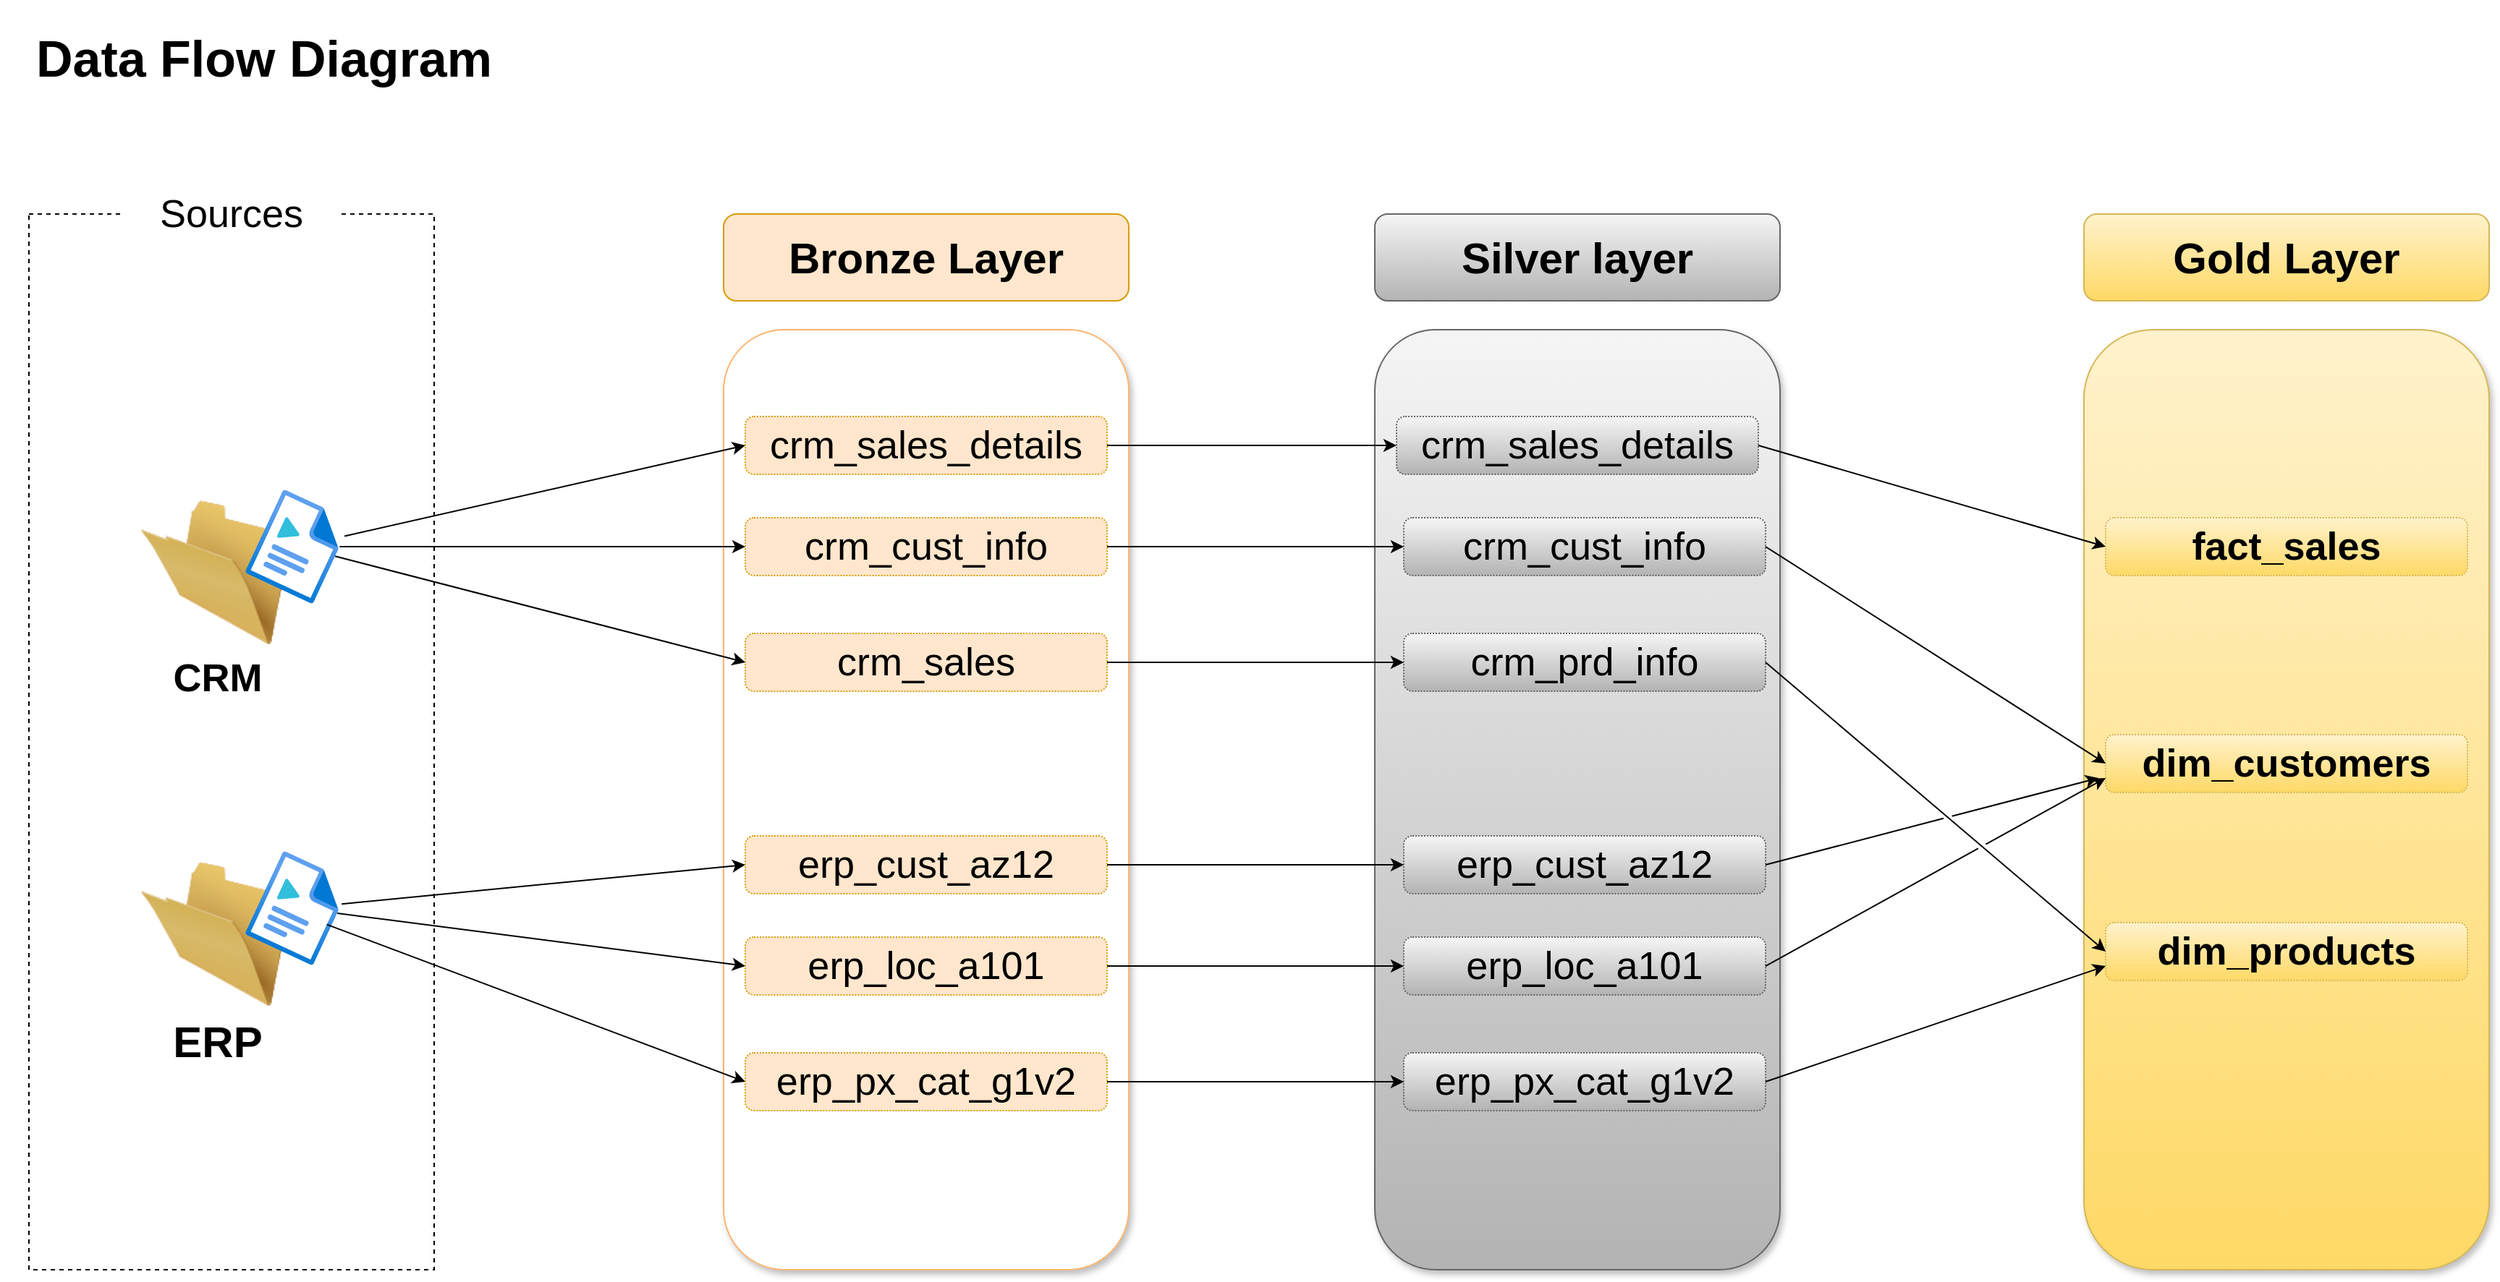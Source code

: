 <mxfile version="28.0.4">
  <diagram name="Strona-1" id="uL38wygTfGS2WJYAyHkg">
    <mxGraphModel dx="2593" dy="1544" grid="1" gridSize="10" guides="1" tooltips="1" connect="1" arrows="1" fold="1" page="1" pageScale="1" pageWidth="1920" pageHeight="1200" math="0" shadow="0">
      <root>
        <mxCell id="0" />
        <mxCell id="1" parent="0" />
        <mxCell id="TIG4oyKMAsYpIMIQ6HCv-1" value="" style="rounded=0;whiteSpace=wrap;html=1;fillColor=none;dashed=1;" parent="1" vertex="1">
          <mxGeometry x="70" y="168" width="280" height="730" as="geometry" />
        </mxCell>
        <mxCell id="TIG4oyKMAsYpIMIQ6HCv-2" value="" style="rounded=1;whiteSpace=wrap;html=1;glass=0;shadow=1;strokeColor=#FFB570;" parent="1" vertex="1">
          <mxGeometry x="550" y="248" width="280" height="650" as="geometry" />
        </mxCell>
        <mxCell id="TIG4oyKMAsYpIMIQ6HCv-3" value="" style="rounded=1;whiteSpace=wrap;html=1;glass=0;shadow=1;fillColor=#f5f5f5;gradientColor=#b3b3b3;strokeColor=#666666;" parent="1" vertex="1">
          <mxGeometry x="1000" y="248" width="280" height="650" as="geometry" />
        </mxCell>
        <mxCell id="TIG4oyKMAsYpIMIQ6HCv-4" value="" style="rounded=1;whiteSpace=wrap;html=1;shadow=1;arcSize=17;fillColor=#fff2cc;gradientColor=#ffd966;strokeColor=#d6b656;" parent="1" vertex="1">
          <mxGeometry x="1490" y="248" width="280" height="650" as="geometry" />
        </mxCell>
        <mxCell id="TIG4oyKMAsYpIMIQ6HCv-5" value="&lt;font style=&quot;font-size: 27px;&quot;&gt;Sources&lt;/font&gt;" style="rounded=0;whiteSpace=wrap;html=1;gradientColor=none;strokeColor=none;fillColor=default;" parent="1" vertex="1">
          <mxGeometry x="135" y="138" width="150" height="60" as="geometry" />
        </mxCell>
        <mxCell id="TIG4oyKMAsYpIMIQ6HCv-6" value="&lt;font style=&quot;font-size: 30px; color: rgb(0, 0, 0);&quot;&gt;&lt;b&gt;Bronze Layer&lt;/b&gt;&lt;/font&gt;" style="rounded=1;whiteSpace=wrap;html=1;fillColor=#ffe6cc;strokeColor=#d79b00;" parent="1" vertex="1">
          <mxGeometry x="550" y="168" width="280" height="60" as="geometry" />
        </mxCell>
        <mxCell id="TIG4oyKMAsYpIMIQ6HCv-7" value="&lt;font style=&quot;font-size: 30px; color: rgb(0, 0, 0);&quot;&gt;&lt;b&gt;Silver layer&lt;/b&gt;&lt;/font&gt;" style="rounded=1;whiteSpace=wrap;html=1;fillColor=#f5f5f5;strokeColor=#666666;gradientColor=#b3b3b3;" parent="1" vertex="1">
          <mxGeometry x="1000" y="168" width="280" height="60" as="geometry" />
        </mxCell>
        <mxCell id="TIG4oyKMAsYpIMIQ6HCv-8" value="&lt;font style=&quot;font-size: 30px; color: rgb(0, 0, 0);&quot;&gt;&lt;b&gt;Gold Layer&lt;/b&gt;&lt;/font&gt;" style="rounded=1;whiteSpace=wrap;html=1;fillColor=#fff2cc;strokeColor=#d6b656;gradientColor=#ffd966;" parent="1" vertex="1">
          <mxGeometry x="1490" y="168" width="280" height="60" as="geometry" />
        </mxCell>
        <mxCell id="TIG4oyKMAsYpIMIQ6HCv-11" value="" style="group" parent="1" vertex="1" connectable="0">
          <mxGeometry x="135" y="358.0" width="158.088" height="107.99" as="geometry" />
        </mxCell>
        <mxCell id="TIG4oyKMAsYpIMIQ6HCv-9" value="&lt;font style=&quot;font-size: 27px; color: rgb(0, 0, 0);&quot;&gt;&lt;b style=&quot;background-color: rgb(255, 255, 255);&quot;&gt;CRM&lt;/b&gt;&lt;/font&gt;" style="image;html=1;image=img/lib/clip_art/general/Empty_Folder_128x128.png" parent="TIG4oyKMAsYpIMIQ6HCv-11" vertex="1">
          <mxGeometry y="7.99" width="130" height="100" as="geometry" />
        </mxCell>
        <mxCell id="TIG4oyKMAsYpIMIQ6HCv-10" value="" style="image;aspect=fixed;html=1;points=[];align=center;fontSize=12;image=img/lib/azure2/general/Media_File.svg;rotation=25;" parent="TIG4oyKMAsYpIMIQ6HCv-11" vertex="1">
          <mxGeometry x="95" y="7.99" width="52" height="64" as="geometry" />
        </mxCell>
        <mxCell id="TIG4oyKMAsYpIMIQ6HCv-12" value="" style="group" parent="1" vertex="1" connectable="0">
          <mxGeometry x="135" y="608" width="158.088" height="107.99" as="geometry" />
        </mxCell>
        <mxCell id="TIG4oyKMAsYpIMIQ6HCv-13" value="&lt;font style=&quot;font-size: 30px; color: rgb(0, 0, 0);&quot;&gt;&lt;b style=&quot;background-color: rgb(255, 255, 255);&quot;&gt;ERP&lt;/b&gt;&lt;/font&gt;" style="image;html=1;image=img/lib/clip_art/general/Empty_Folder_128x128.png" parent="TIG4oyKMAsYpIMIQ6HCv-12" vertex="1">
          <mxGeometry y="7.99" width="130" height="100" as="geometry" />
        </mxCell>
        <mxCell id="TIG4oyKMAsYpIMIQ6HCv-14" value="" style="image;aspect=fixed;html=1;points=[];align=center;fontSize=12;image=img/lib/azure2/general/Media_File.svg;rotation=25;" parent="TIG4oyKMAsYpIMIQ6HCv-12" vertex="1">
          <mxGeometry x="95" y="7.99" width="52" height="64" as="geometry" />
        </mxCell>
        <mxCell id="TIG4oyKMAsYpIMIQ6HCv-16" value="&lt;font style=&quot;color: rgb(0, 0, 0); font-size: 27px;&quot;&gt;crm_sales_details&lt;/font&gt;" style="rounded=1;whiteSpace=wrap;html=1;fillColor=#ffe6cc;strokeColor=#d79b00;shadow=0;glass=0;dashed=1;dashPattern=1 1;" parent="1" vertex="1">
          <mxGeometry x="565" y="308" width="250" height="40" as="geometry" />
        </mxCell>
        <mxCell id="TIG4oyKMAsYpIMIQ6HCv-17" value="&lt;font style=&quot;color: rgb(0, 0, 0); font-size: 27px;&quot;&gt;crm_cust_info&lt;/font&gt;" style="rounded=1;whiteSpace=wrap;html=1;fillColor=#ffe6cc;strokeColor=#d79b00;shadow=0;glass=0;dashed=1;dashPattern=1 1;" parent="1" vertex="1">
          <mxGeometry x="565" y="378" width="250" height="40" as="geometry" />
        </mxCell>
        <mxCell id="TIG4oyKMAsYpIMIQ6HCv-18" value="&lt;font style=&quot;color: rgb(0, 0, 0); font-size: 27px;&quot;&gt;crm_sales&lt;/font&gt;" style="rounded=1;whiteSpace=wrap;html=1;fillColor=#ffe6cc;strokeColor=#d79b00;shadow=0;glass=0;dashed=1;dashPattern=1 1;" parent="1" vertex="1">
          <mxGeometry x="565" y="458" width="250" height="40" as="geometry" />
        </mxCell>
        <mxCell id="F_dalvgO5nDBvrHEIest-1" value="&lt;font style=&quot;color: rgb(0, 0, 0); font-size: 27px;&quot;&gt;erp_cust_az12&lt;/font&gt;" style="rounded=1;whiteSpace=wrap;html=1;fillColor=#ffe6cc;strokeColor=#d79b00;shadow=0;glass=0;dashed=1;dashPattern=1 1;" parent="1" vertex="1">
          <mxGeometry x="565" y="598" width="250" height="40" as="geometry" />
        </mxCell>
        <mxCell id="F_dalvgO5nDBvrHEIest-2" value="&lt;font style=&quot;color: rgb(0, 0, 0); font-size: 27px;&quot;&gt;erp_loc_a101&lt;/font&gt;" style="rounded=1;whiteSpace=wrap;html=1;fillColor=#ffe6cc;strokeColor=#d79b00;shadow=0;glass=0;dashed=1;dashPattern=1 1;" parent="1" vertex="1">
          <mxGeometry x="565" y="668" width="250" height="40" as="geometry" />
        </mxCell>
        <mxCell id="F_dalvgO5nDBvrHEIest-3" value="&lt;font style=&quot;color: rgb(0, 0, 0); font-size: 27px;&quot;&gt;erp_px_cat_g1v2&lt;/font&gt;" style="rounded=1;whiteSpace=wrap;html=1;fillColor=#ffe6cc;strokeColor=#d79b00;shadow=0;glass=0;dashed=1;dashPattern=1 1;" parent="1" vertex="1">
          <mxGeometry x="565" y="748" width="250" height="40" as="geometry" />
        </mxCell>
        <mxCell id="F_dalvgO5nDBvrHEIest-4" value="&lt;font style=&quot;color: rgb(0, 0, 0); font-size: 27px;&quot;&gt;crm_sales_details&lt;/font&gt;" style="rounded=1;whiteSpace=wrap;html=1;fillColor=#f5f5f5;strokeColor=#666666;shadow=0;glass=0;dashed=1;dashPattern=1 1;gradientColor=#b3b3b3;" parent="1" vertex="1">
          <mxGeometry x="1015" y="308" width="250" height="40" as="geometry" />
        </mxCell>
        <mxCell id="F_dalvgO5nDBvrHEIest-5" value="&lt;font style=&quot;color: rgb(0, 0, 0); font-size: 27px;&quot;&gt;crm_cust_info&lt;/font&gt;" style="rounded=1;whiteSpace=wrap;html=1;fillColor=#f5f5f5;strokeColor=#666666;shadow=0;glass=0;dashed=1;dashPattern=1 1;gradientColor=#b3b3b3;" parent="1" vertex="1">
          <mxGeometry x="1020" y="378" width="250" height="40" as="geometry" />
        </mxCell>
        <mxCell id="F_dalvgO5nDBvrHEIest-6" value="&lt;font style=&quot;color: rgb(0, 0, 0); font-size: 27px;&quot;&gt;crm_prd_info&lt;/font&gt;" style="rounded=1;whiteSpace=wrap;html=1;fillColor=#f5f5f5;strokeColor=#666666;shadow=0;glass=0;dashed=1;dashPattern=1 1;gradientColor=#b3b3b3;" parent="1" vertex="1">
          <mxGeometry x="1020" y="458" width="250" height="40" as="geometry" />
        </mxCell>
        <mxCell id="F_dalvgO5nDBvrHEIest-7" value="&lt;font style=&quot;color: rgb(0, 0, 0); font-size: 27px;&quot;&gt;erp_cust_az12&lt;/font&gt;" style="rounded=1;whiteSpace=wrap;html=1;fillColor=#f5f5f5;strokeColor=#666666;shadow=0;glass=0;dashed=1;dashPattern=1 1;gradientColor=#b3b3b3;" parent="1" vertex="1">
          <mxGeometry x="1020" y="598" width="250" height="40" as="geometry" />
        </mxCell>
        <mxCell id="F_dalvgO5nDBvrHEIest-8" value="&lt;font style=&quot;color: rgb(0, 0, 0); font-size: 27px;&quot;&gt;erp_loc_a101&lt;/font&gt;" style="rounded=1;whiteSpace=wrap;html=1;fillColor=#f5f5f5;strokeColor=#666666;shadow=0;glass=0;dashed=1;dashPattern=1 1;gradientColor=#b3b3b3;" parent="1" vertex="1">
          <mxGeometry x="1020" y="668" width="250" height="40" as="geometry" />
        </mxCell>
        <mxCell id="F_dalvgO5nDBvrHEIest-9" value="&lt;font style=&quot;color: rgb(0, 0, 0); font-size: 27px;&quot;&gt;erp_px_cat_g1v2&lt;/font&gt;" style="rounded=1;whiteSpace=wrap;html=1;fillColor=#f5f5f5;strokeColor=#666666;shadow=0;glass=0;dashed=1;dashPattern=1 1;gradientColor=#b3b3b3;" parent="1" vertex="1">
          <mxGeometry x="1020" y="748" width="250" height="40" as="geometry" />
        </mxCell>
        <mxCell id="F_dalvgO5nDBvrHEIest-10" value="&lt;font style=&quot;color: rgb(0, 0, 0); font-size: 27px;&quot;&gt;fact_sales&lt;/font&gt;" style="rounded=1;whiteSpace=wrap;html=1;shadow=0;glass=0;dashed=1;dashPattern=1 1;fillColor=#fff2cc;strokeColor=#d6b656;gradientColor=#ffd966;fontStyle=1" parent="1" vertex="1">
          <mxGeometry x="1505" y="378" width="250" height="40" as="geometry" />
        </mxCell>
        <mxCell id="F_dalvgO5nDBvrHEIest-11" value="&lt;font style=&quot;color: rgb(0, 0, 0); font-size: 27px;&quot;&gt;dim_customers&lt;/font&gt;" style="rounded=1;whiteSpace=wrap;html=1;shadow=0;glass=0;dashed=1;dashPattern=1 1;fillColor=#fff2cc;strokeColor=#d6b656;gradientColor=#ffd966;fontStyle=1" parent="1" vertex="1">
          <mxGeometry x="1505" y="528" width="250" height="40" as="geometry" />
        </mxCell>
        <mxCell id="F_dalvgO5nDBvrHEIest-12" value="&lt;font style=&quot;color: rgb(0, 0, 0); font-size: 27px;&quot;&gt;dim_products&lt;/font&gt;" style="rounded=1;whiteSpace=wrap;html=1;shadow=0;glass=0;dashed=1;dashPattern=1 1;fillColor=#fff2cc;strokeColor=#d6b656;gradientColor=#ffd966;fontStyle=1" parent="1" vertex="1">
          <mxGeometry x="1505" y="658" width="250" height="40" as="geometry" />
        </mxCell>
        <mxCell id="F_dalvgO5nDBvrHEIest-23" value="" style="endArrow=classic;html=1;rounded=0;entryX=0;entryY=0.5;entryDx=0;entryDy=0;" parent="1" source="TIG4oyKMAsYpIMIQ6HCv-10" target="TIG4oyKMAsYpIMIQ6HCv-16" edge="1">
          <mxGeometry width="50" height="50" relative="1" as="geometry">
            <mxPoint x="880" y="528" as="sourcePoint" />
            <mxPoint x="930" y="478" as="targetPoint" />
          </mxGeometry>
        </mxCell>
        <mxCell id="F_dalvgO5nDBvrHEIest-24" value="" style="endArrow=classic;html=1;rounded=0;" parent="1" source="TIG4oyKMAsYpIMIQ6HCv-10" target="TIG4oyKMAsYpIMIQ6HCv-17" edge="1">
          <mxGeometry width="50" height="50" relative="1" as="geometry">
            <mxPoint x="330" y="443.5" as="sourcePoint" />
            <mxPoint x="607" y="380.5" as="targetPoint" />
          </mxGeometry>
        </mxCell>
        <mxCell id="F_dalvgO5nDBvrHEIest-25" value="" style="endArrow=classic;html=1;rounded=0;entryX=0;entryY=0.5;entryDx=0;entryDy=0;" parent="1" source="TIG4oyKMAsYpIMIQ6HCv-10" target="TIG4oyKMAsYpIMIQ6HCv-18" edge="1">
          <mxGeometry width="50" height="50" relative="1" as="geometry">
            <mxPoint x="440" y="571" as="sourcePoint" />
            <mxPoint x="717" y="508" as="targetPoint" />
          </mxGeometry>
        </mxCell>
        <mxCell id="F_dalvgO5nDBvrHEIest-26" value="" style="endArrow=classic;html=1;rounded=0;entryX=0;entryY=0.5;entryDx=0;entryDy=0;" parent="1" source="TIG4oyKMAsYpIMIQ6HCv-14" target="F_dalvgO5nDBvrHEIest-1" edge="1">
          <mxGeometry width="50" height="50" relative="1" as="geometry">
            <mxPoint x="440" y="631" as="sourcePoint" />
            <mxPoint x="717" y="568" as="targetPoint" />
          </mxGeometry>
        </mxCell>
        <mxCell id="F_dalvgO5nDBvrHEIest-27" value="" style="endArrow=classic;html=1;rounded=0;entryX=0;entryY=0.5;entryDx=0;entryDy=0;" parent="1" source="TIG4oyKMAsYpIMIQ6HCv-14" target="F_dalvgO5nDBvrHEIest-2" edge="1">
          <mxGeometry width="50" height="50" relative="1" as="geometry">
            <mxPoint x="440" y="771" as="sourcePoint" />
            <mxPoint x="717" y="708" as="targetPoint" />
          </mxGeometry>
        </mxCell>
        <mxCell id="F_dalvgO5nDBvrHEIest-28" value="" style="endArrow=classic;html=1;rounded=0;entryX=0;entryY=0.5;entryDx=0;entryDy=0;exitX=0.938;exitY=0.529;exitDx=0;exitDy=0;exitPerimeter=0;" parent="1" source="TIG4oyKMAsYpIMIQ6HCv-14" target="F_dalvgO5nDBvrHEIest-3" edge="1">
          <mxGeometry width="50" height="50" relative="1" as="geometry">
            <mxPoint x="490" y="791" as="sourcePoint" />
            <mxPoint x="767" y="728" as="targetPoint" />
          </mxGeometry>
        </mxCell>
        <mxCell id="F_dalvgO5nDBvrHEIest-29" value="" style="endArrow=classic;html=1;rounded=0;entryX=0;entryY=0.5;entryDx=0;entryDy=0;exitX=1;exitY=0.5;exitDx=0;exitDy=0;" parent="1" source="TIG4oyKMAsYpIMIQ6HCv-16" target="F_dalvgO5nDBvrHEIest-4" edge="1">
          <mxGeometry width="50" height="50" relative="1" as="geometry">
            <mxPoint x="890" y="401" as="sourcePoint" />
            <mxPoint x="1167" y="338" as="targetPoint" />
          </mxGeometry>
        </mxCell>
        <mxCell id="F_dalvgO5nDBvrHEIest-30" value="" style="endArrow=classic;html=1;rounded=0;entryX=0;entryY=0.5;entryDx=0;entryDy=0;exitX=1;exitY=0.5;exitDx=0;exitDy=0;" parent="1" source="TIG4oyKMAsYpIMIQ6HCv-17" target="F_dalvgO5nDBvrHEIest-5" edge="1">
          <mxGeometry width="50" height="50" relative="1" as="geometry">
            <mxPoint x="890" y="511" as="sourcePoint" />
            <mxPoint x="1167" y="448" as="targetPoint" />
          </mxGeometry>
        </mxCell>
        <mxCell id="F_dalvgO5nDBvrHEIest-31" value="" style="endArrow=classic;html=1;rounded=0;entryX=0;entryY=0.5;entryDx=0;entryDy=0;exitX=1;exitY=0.5;exitDx=0;exitDy=0;" parent="1" source="TIG4oyKMAsYpIMIQ6HCv-18" target="F_dalvgO5nDBvrHEIest-6" edge="1">
          <mxGeometry width="50" height="50" relative="1" as="geometry">
            <mxPoint x="870" y="591" as="sourcePoint" />
            <mxPoint x="1147" y="528" as="targetPoint" />
          </mxGeometry>
        </mxCell>
        <mxCell id="F_dalvgO5nDBvrHEIest-32" value="" style="endArrow=classic;html=1;rounded=0;entryX=0;entryY=0.5;entryDx=0;entryDy=0;exitX=1;exitY=0.5;exitDx=0;exitDy=0;" parent="1" source="F_dalvgO5nDBvrHEIest-1" target="F_dalvgO5nDBvrHEIest-7" edge="1">
          <mxGeometry width="50" height="50" relative="1" as="geometry">
            <mxPoint x="900" y="641" as="sourcePoint" />
            <mxPoint x="1177" y="578" as="targetPoint" />
          </mxGeometry>
        </mxCell>
        <mxCell id="F_dalvgO5nDBvrHEIest-33" value="" style="endArrow=classic;html=1;rounded=0;entryX=0;entryY=0.5;entryDx=0;entryDy=0;exitX=1;exitY=0.5;exitDx=0;exitDy=0;" parent="1" source="F_dalvgO5nDBvrHEIest-2" target="F_dalvgO5nDBvrHEIest-8" edge="1">
          <mxGeometry width="50" height="50" relative="1" as="geometry">
            <mxPoint x="940" y="731" as="sourcePoint" />
            <mxPoint x="1217" y="668" as="targetPoint" />
          </mxGeometry>
        </mxCell>
        <mxCell id="F_dalvgO5nDBvrHEIest-34" value="" style="endArrow=classic;html=1;rounded=0;entryX=0;entryY=0.5;entryDx=0;entryDy=0;exitX=1;exitY=0.5;exitDx=0;exitDy=0;" parent="1" source="F_dalvgO5nDBvrHEIest-3" target="F_dalvgO5nDBvrHEIest-9" edge="1">
          <mxGeometry width="50" height="50" relative="1" as="geometry">
            <mxPoint x="890" y="821" as="sourcePoint" />
            <mxPoint x="1167" y="758" as="targetPoint" />
          </mxGeometry>
        </mxCell>
        <mxCell id="F_dalvgO5nDBvrHEIest-35" value="" style="endArrow=classic;html=1;rounded=0;exitX=1;exitY=0.5;exitDx=0;exitDy=0;entryX=0;entryY=0.5;entryDx=0;entryDy=0;jumpStyle=gap;" parent="1" source="F_dalvgO5nDBvrHEIest-4" target="F_dalvgO5nDBvrHEIest-10" edge="1">
          <mxGeometry width="50" height="50" relative="1" as="geometry">
            <mxPoint x="1420" y="268" as="sourcePoint" />
            <mxPoint x="1450" y="478" as="targetPoint" />
          </mxGeometry>
        </mxCell>
        <mxCell id="F_dalvgO5nDBvrHEIest-36" value="" style="endArrow=classic;html=1;rounded=0;entryX=0;entryY=0.5;entryDx=0;entryDy=0;exitX=1;exitY=0.5;exitDx=0;exitDy=0;jumpStyle=gap;" parent="1" source="F_dalvgO5nDBvrHEIest-5" target="F_dalvgO5nDBvrHEIest-11" edge="1">
          <mxGeometry width="50" height="50" relative="1" as="geometry">
            <mxPoint x="1380" y="458" as="sourcePoint" />
            <mxPoint x="1580" y="458" as="targetPoint" />
          </mxGeometry>
        </mxCell>
        <mxCell id="F_dalvgO5nDBvrHEIest-37" value="" style="endArrow=classic;html=1;rounded=0;entryX=0;entryY=0.5;entryDx=0;entryDy=0;exitX=1;exitY=0.5;exitDx=0;exitDy=0;jumpStyle=gap;" parent="1" source="F_dalvgO5nDBvrHEIest-6" target="F_dalvgO5nDBvrHEIest-12" edge="1">
          <mxGeometry width="50" height="50" relative="1" as="geometry">
            <mxPoint x="1360" y="538" as="sourcePoint" />
            <mxPoint x="1560" y="538" as="targetPoint" />
          </mxGeometry>
        </mxCell>
        <mxCell id="F_dalvgO5nDBvrHEIest-38" value="" style="endArrow=classic;html=1;rounded=0;exitX=1;exitY=0.5;exitDx=0;exitDy=0;jumpStyle=gap;" parent="1" source="F_dalvgO5nDBvrHEIest-7" edge="1">
          <mxGeometry width="50" height="50" relative="1" as="geometry">
            <mxPoint x="1410" y="628" as="sourcePoint" />
            <mxPoint x="1500" y="558" as="targetPoint" />
          </mxGeometry>
        </mxCell>
        <mxCell id="F_dalvgO5nDBvrHEIest-39" value="" style="endArrow=classic;html=1;rounded=0;entryX=0;entryY=0.75;entryDx=0;entryDy=0;exitX=1;exitY=0.5;exitDx=0;exitDy=0;jumpStyle=gap;" parent="1" source="F_dalvgO5nDBvrHEIest-8" target="F_dalvgO5nDBvrHEIest-11" edge="1">
          <mxGeometry width="50" height="50" relative="1" as="geometry">
            <mxPoint x="1410" y="678" as="sourcePoint" />
            <mxPoint x="1610" y="678" as="targetPoint" />
          </mxGeometry>
        </mxCell>
        <mxCell id="F_dalvgO5nDBvrHEIest-40" value="" style="endArrow=classic;html=1;rounded=0;entryX=0;entryY=0.75;entryDx=0;entryDy=0;exitX=1;exitY=0.5;exitDx=0;exitDy=0;jumpStyle=gap;" parent="1" source="F_dalvgO5nDBvrHEIest-9" target="F_dalvgO5nDBvrHEIest-12" edge="1">
          <mxGeometry width="50" height="50" relative="1" as="geometry">
            <mxPoint x="1360" y="728" as="sourcePoint" />
            <mxPoint x="1560" y="728" as="targetPoint" />
          </mxGeometry>
        </mxCell>
        <mxCell id="F_dalvgO5nDBvrHEIest-41" value="&lt;font style=&quot;font-size: 35px;&quot;&gt;&lt;b&gt;Data Flow Diagram&lt;/b&gt;&lt;/font&gt;" style="text;html=1;align=center;verticalAlign=middle;whiteSpace=wrap;rounded=0;" parent="1" vertex="1">
          <mxGeometry x="50" y="20" width="365" height="80" as="geometry" />
        </mxCell>
      </root>
    </mxGraphModel>
  </diagram>
</mxfile>
